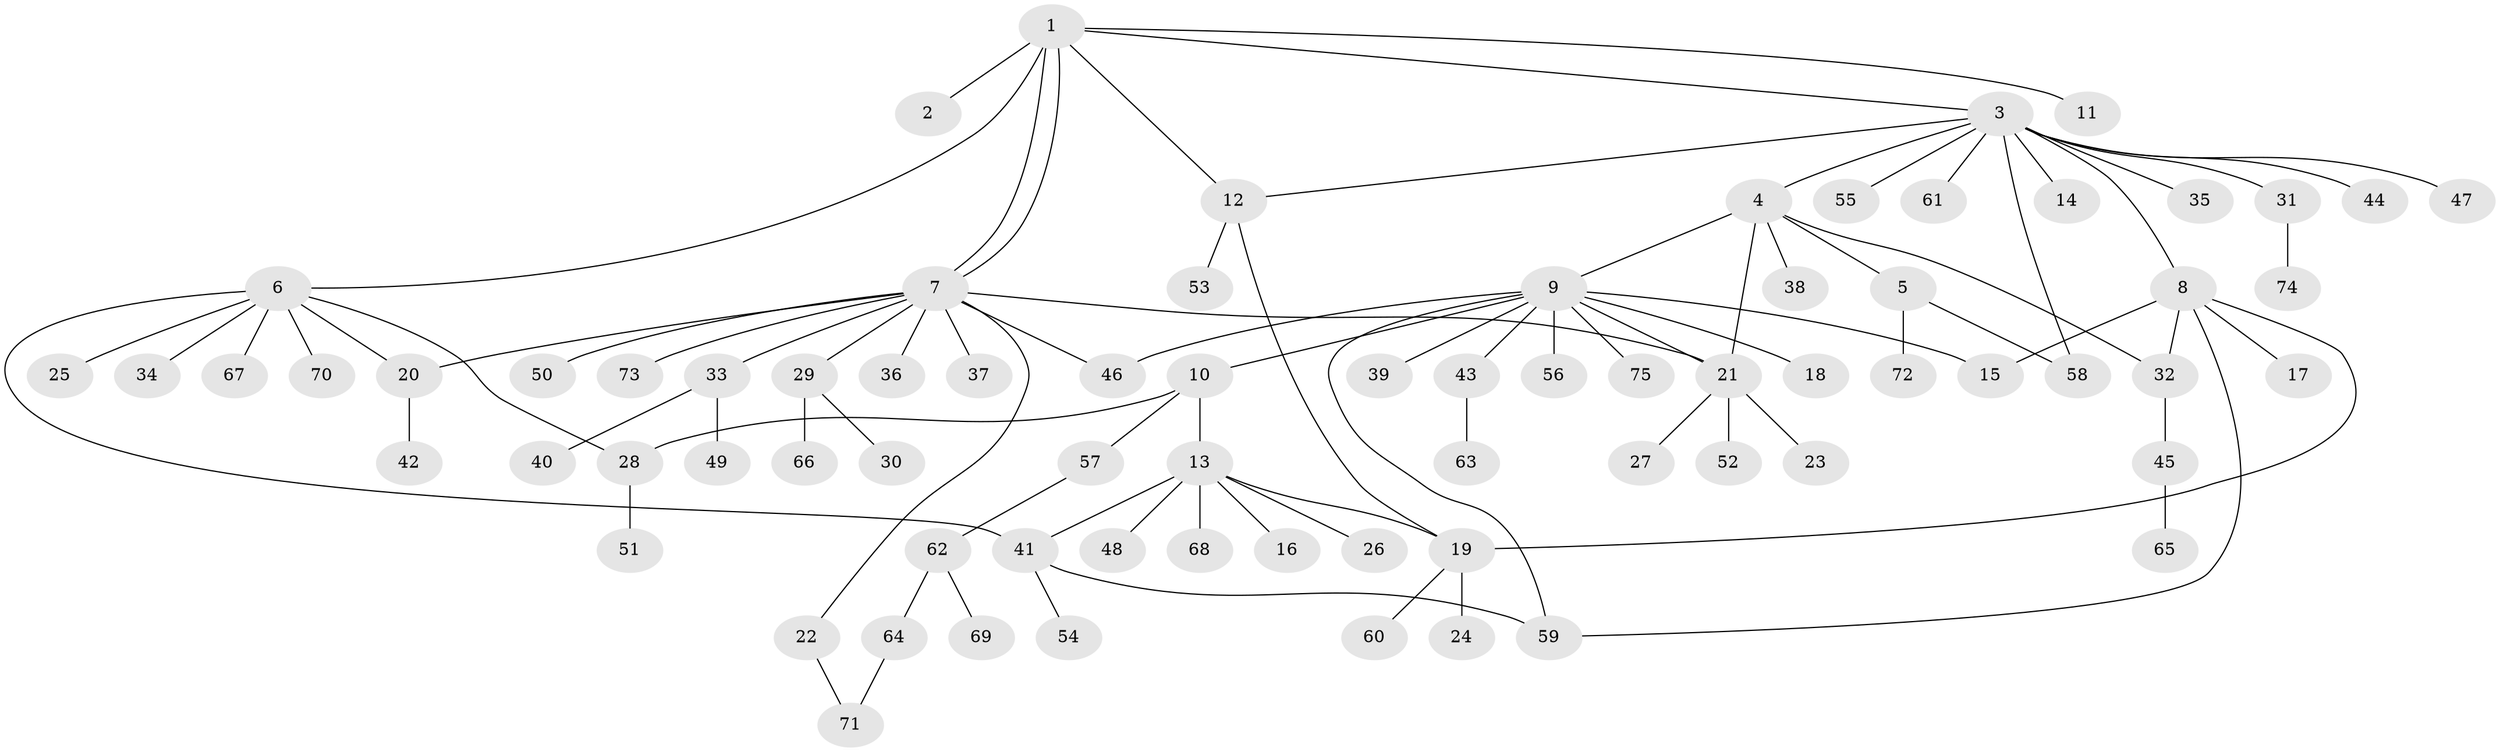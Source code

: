// coarse degree distribution, {6: 0.03508771929824561, 1: 0.631578947368421, 11: 0.017543859649122806, 5: 0.017543859649122806, 3: 0.08771929824561403, 10: 0.017543859649122806, 16: 0.017543859649122806, 9: 0.017543859649122806, 12: 0.017543859649122806, 4: 0.017543859649122806, 2: 0.12280701754385964}
// Generated by graph-tools (version 1.1) at 2025/23/03/03/25 07:23:52]
// undirected, 75 vertices, 90 edges
graph export_dot {
graph [start="1"]
  node [color=gray90,style=filled];
  1;
  2;
  3;
  4;
  5;
  6;
  7;
  8;
  9;
  10;
  11;
  12;
  13;
  14;
  15;
  16;
  17;
  18;
  19;
  20;
  21;
  22;
  23;
  24;
  25;
  26;
  27;
  28;
  29;
  30;
  31;
  32;
  33;
  34;
  35;
  36;
  37;
  38;
  39;
  40;
  41;
  42;
  43;
  44;
  45;
  46;
  47;
  48;
  49;
  50;
  51;
  52;
  53;
  54;
  55;
  56;
  57;
  58;
  59;
  60;
  61;
  62;
  63;
  64;
  65;
  66;
  67;
  68;
  69;
  70;
  71;
  72;
  73;
  74;
  75;
  1 -- 2;
  1 -- 3;
  1 -- 6;
  1 -- 7;
  1 -- 7;
  1 -- 11;
  1 -- 12;
  3 -- 4;
  3 -- 8;
  3 -- 12;
  3 -- 14;
  3 -- 31;
  3 -- 35;
  3 -- 44;
  3 -- 47;
  3 -- 55;
  3 -- 58;
  3 -- 61;
  4 -- 5;
  4 -- 9;
  4 -- 21;
  4 -- 32;
  4 -- 38;
  5 -- 58;
  5 -- 72;
  6 -- 20;
  6 -- 25;
  6 -- 28;
  6 -- 34;
  6 -- 41;
  6 -- 67;
  6 -- 70;
  7 -- 20;
  7 -- 21;
  7 -- 22;
  7 -- 29;
  7 -- 33;
  7 -- 36;
  7 -- 37;
  7 -- 46;
  7 -- 50;
  7 -- 73;
  8 -- 15;
  8 -- 17;
  8 -- 19;
  8 -- 32;
  8 -- 59;
  9 -- 10;
  9 -- 15;
  9 -- 18;
  9 -- 21;
  9 -- 39;
  9 -- 43;
  9 -- 46;
  9 -- 56;
  9 -- 59;
  9 -- 75;
  10 -- 13;
  10 -- 28;
  10 -- 57;
  12 -- 19;
  12 -- 53;
  13 -- 16;
  13 -- 19;
  13 -- 26;
  13 -- 41;
  13 -- 48;
  13 -- 68;
  19 -- 24;
  19 -- 60;
  20 -- 42;
  21 -- 23;
  21 -- 27;
  21 -- 52;
  22 -- 71;
  28 -- 51;
  29 -- 30;
  29 -- 66;
  31 -- 74;
  32 -- 45;
  33 -- 40;
  33 -- 49;
  41 -- 54;
  41 -- 59;
  43 -- 63;
  45 -- 65;
  57 -- 62;
  62 -- 64;
  62 -- 69;
  64 -- 71;
}
